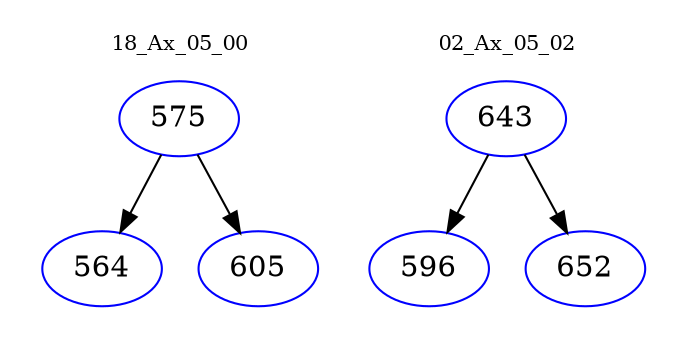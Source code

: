 digraph{
subgraph cluster_0 {
color = white
label = "18_Ax_05_00";
fontsize=10;
T0_575 [label="575", color="blue"]
T0_575 -> T0_564 [color="black"]
T0_564 [label="564", color="blue"]
T0_575 -> T0_605 [color="black"]
T0_605 [label="605", color="blue"]
}
subgraph cluster_1 {
color = white
label = "02_Ax_05_02";
fontsize=10;
T1_643 [label="643", color="blue"]
T1_643 -> T1_596 [color="black"]
T1_596 [label="596", color="blue"]
T1_643 -> T1_652 [color="black"]
T1_652 [label="652", color="blue"]
}
}
